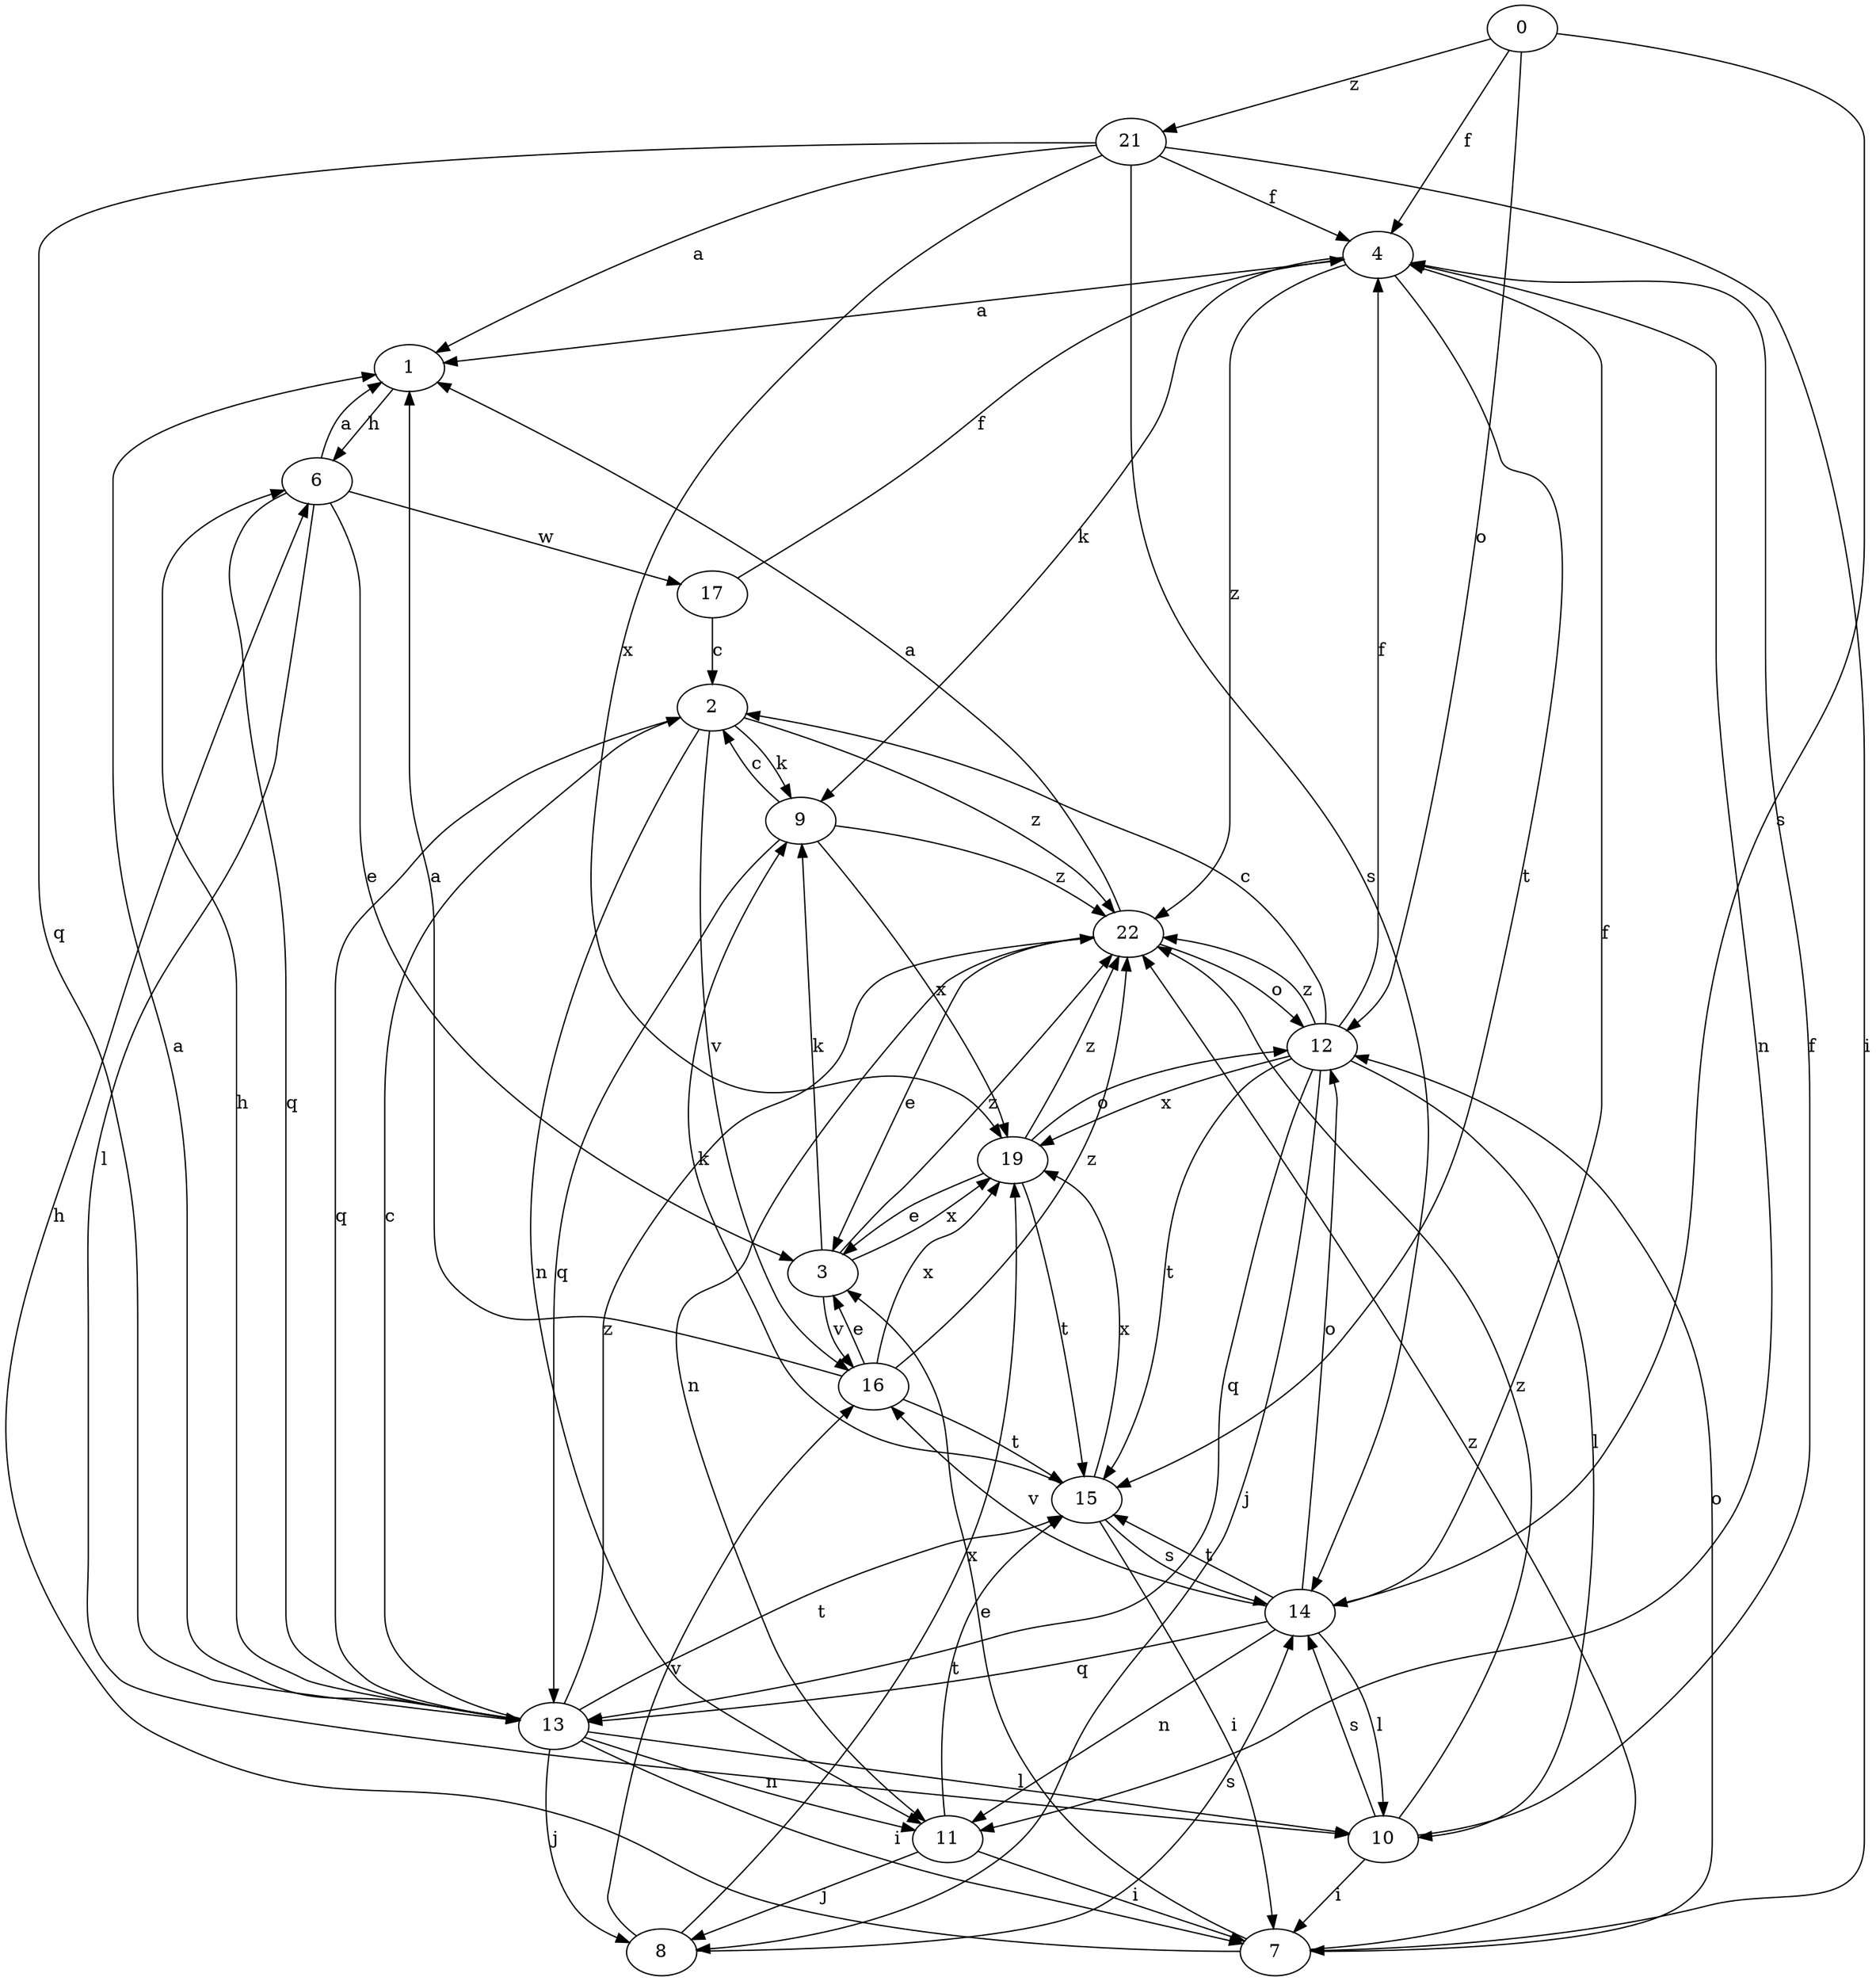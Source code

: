 strict digraph  {
0;
1;
2;
3;
4;
6;
7;
8;
9;
10;
11;
12;
13;
14;
15;
16;
17;
19;
21;
22;
0 -> 4  [label=f];
0 -> 12  [label=o];
0 -> 14  [label=s];
0 -> 21  [label=z];
1 -> 6  [label=h];
2 -> 9  [label=k];
2 -> 11  [label=n];
2 -> 13  [label=q];
2 -> 16  [label=v];
2 -> 22  [label=z];
3 -> 9  [label=k];
3 -> 16  [label=v];
3 -> 19  [label=x];
3 -> 22  [label=z];
4 -> 1  [label=a];
4 -> 9  [label=k];
4 -> 11  [label=n];
4 -> 15  [label=t];
4 -> 22  [label=z];
6 -> 1  [label=a];
6 -> 3  [label=e];
6 -> 10  [label=l];
6 -> 13  [label=q];
6 -> 17  [label=w];
7 -> 3  [label=e];
7 -> 6  [label=h];
7 -> 12  [label=o];
7 -> 22  [label=z];
8 -> 14  [label=s];
8 -> 16  [label=v];
8 -> 19  [label=x];
9 -> 2  [label=c];
9 -> 13  [label=q];
9 -> 19  [label=x];
9 -> 22  [label=z];
10 -> 4  [label=f];
10 -> 7  [label=i];
10 -> 14  [label=s];
10 -> 22  [label=z];
11 -> 7  [label=i];
11 -> 8  [label=j];
11 -> 15  [label=t];
12 -> 2  [label=c];
12 -> 4  [label=f];
12 -> 8  [label=j];
12 -> 10  [label=l];
12 -> 13  [label=q];
12 -> 15  [label=t];
12 -> 19  [label=x];
12 -> 22  [label=z];
13 -> 1  [label=a];
13 -> 2  [label=c];
13 -> 6  [label=h];
13 -> 7  [label=i];
13 -> 8  [label=j];
13 -> 10  [label=l];
13 -> 11  [label=n];
13 -> 15  [label=t];
13 -> 22  [label=z];
14 -> 4  [label=f];
14 -> 10  [label=l];
14 -> 11  [label=n];
14 -> 12  [label=o];
14 -> 13  [label=q];
14 -> 15  [label=t];
14 -> 16  [label=v];
15 -> 7  [label=i];
15 -> 9  [label=k];
15 -> 14  [label=s];
15 -> 19  [label=x];
16 -> 1  [label=a];
16 -> 3  [label=e];
16 -> 15  [label=t];
16 -> 19  [label=x];
16 -> 22  [label=z];
17 -> 2  [label=c];
17 -> 4  [label=f];
19 -> 3  [label=e];
19 -> 12  [label=o];
19 -> 15  [label=t];
19 -> 22  [label=z];
21 -> 1  [label=a];
21 -> 4  [label=f];
21 -> 7  [label=i];
21 -> 13  [label=q];
21 -> 14  [label=s];
21 -> 19  [label=x];
22 -> 1  [label=a];
22 -> 3  [label=e];
22 -> 11  [label=n];
22 -> 12  [label=o];
}
